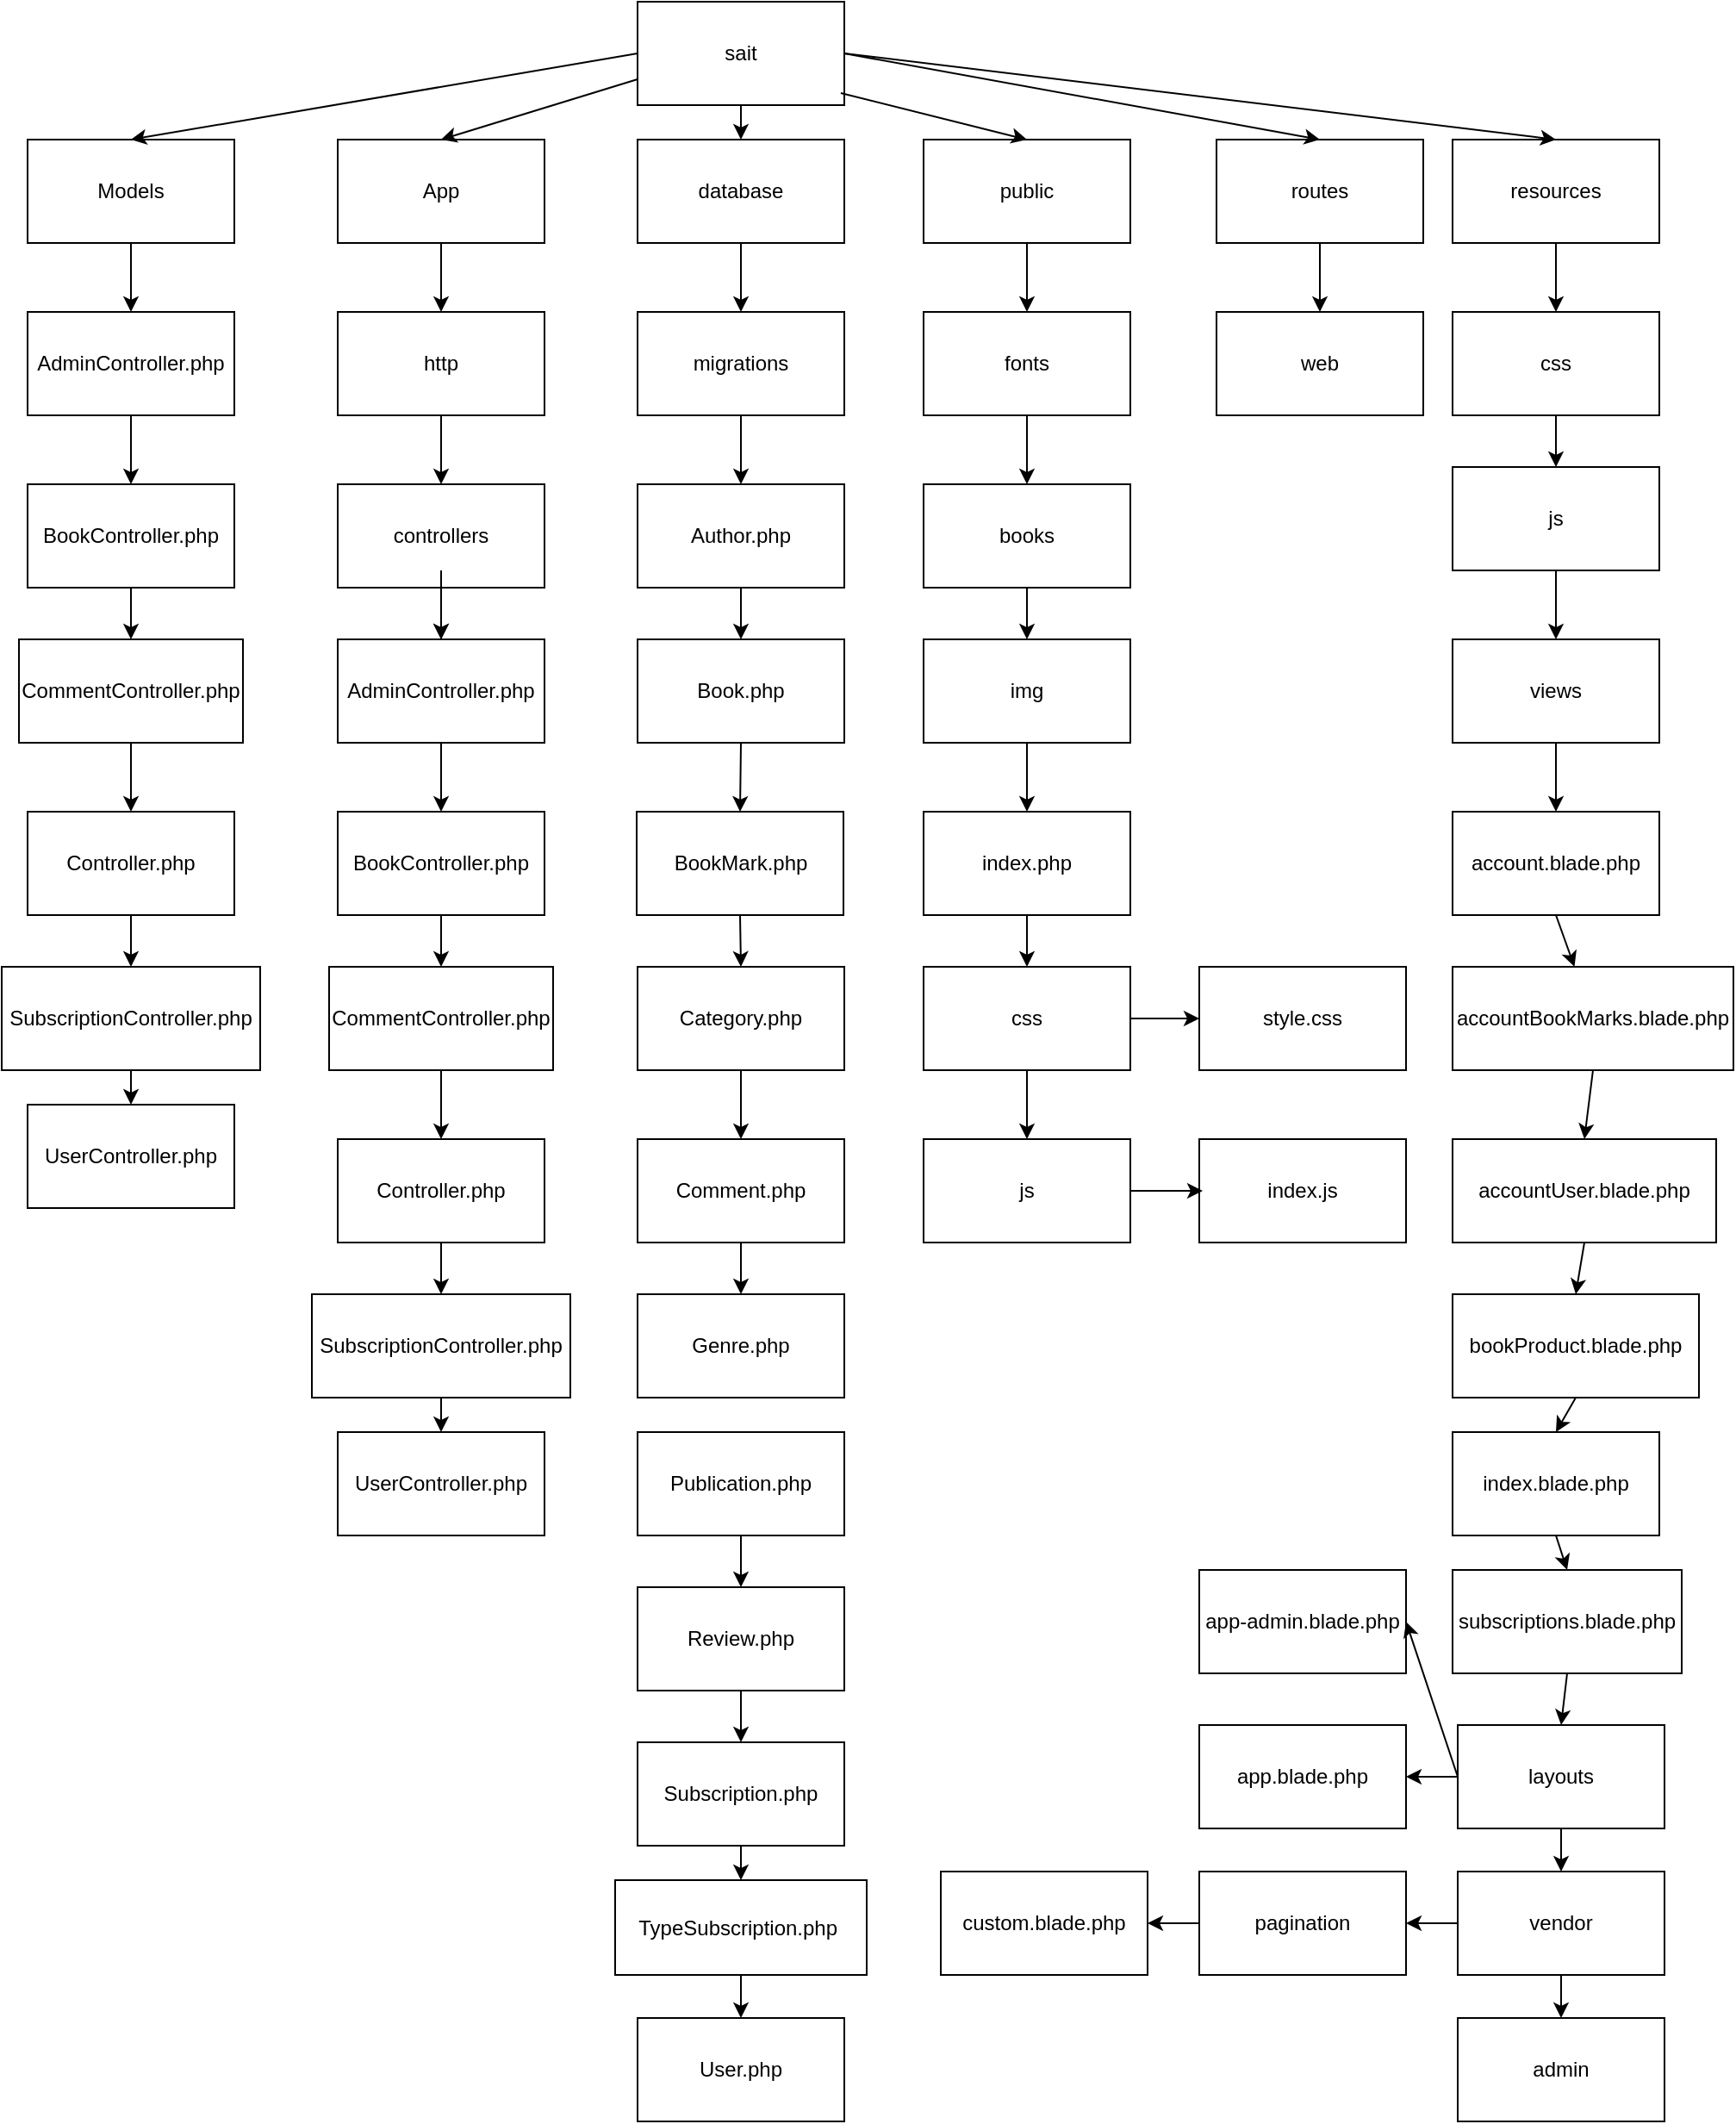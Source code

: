 <mxfile version="21.2.8" type="device">
  <diagram name="Страница 1" id="0xDSEUpRUCDkJVHBjyuL">
    <mxGraphModel dx="2336" dy="1795" grid="1" gridSize="10" guides="1" tooltips="1" connect="1" arrows="1" fold="1" page="1" pageScale="1" pageWidth="827" pageHeight="1169" math="0" shadow="0">
      <root>
        <mxCell id="0" />
        <mxCell id="1" parent="0" />
        <mxCell id="9gjydPLuYU9xZ68AukoS-1" value="routes" style="rounded=0;whiteSpace=wrap;html=1;" parent="1" vertex="1">
          <mxGeometry x="690" y="-440" width="120" height="60" as="geometry" />
        </mxCell>
        <mxCell id="9gjydPLuYU9xZ68AukoS-2" value="public" style="rounded=0;whiteSpace=wrap;html=1;" parent="1" vertex="1">
          <mxGeometry x="520" y="-440" width="120" height="60" as="geometry" />
        </mxCell>
        <mxCell id="9gjydPLuYU9xZ68AukoS-3" value="database" style="rounded=0;whiteSpace=wrap;html=1;" parent="1" vertex="1">
          <mxGeometry x="354" y="-440" width="120" height="60" as="geometry" />
        </mxCell>
        <mxCell id="9gjydPLuYU9xZ68AukoS-4" value="App" style="rounded=0;whiteSpace=wrap;html=1;" parent="1" vertex="1">
          <mxGeometry x="180" y="-440" width="120" height="60" as="geometry" />
        </mxCell>
        <mxCell id="9gjydPLuYU9xZ68AukoS-5" value="sait" style="rounded=0;whiteSpace=wrap;html=1;" parent="1" vertex="1">
          <mxGeometry x="354" y="-520" width="120" height="60" as="geometry" />
        </mxCell>
        <mxCell id="9gjydPLuYU9xZ68AukoS-8" value="web" style="rounded=0;whiteSpace=wrap;html=1;" parent="1" vertex="1">
          <mxGeometry x="690" y="-340" width="120" height="60" as="geometry" />
        </mxCell>
        <mxCell id="9gjydPLuYU9xZ68AukoS-9" value="Models" style="rounded=0;whiteSpace=wrap;html=1;" parent="1" vertex="1">
          <mxGeometry y="-440" width="120" height="60" as="geometry" />
        </mxCell>
        <mxCell id="9gjydPLuYU9xZ68AukoS-16" value="css" style="rounded=0;whiteSpace=wrap;html=1;" parent="1" vertex="1">
          <mxGeometry x="520" y="40" width="120" height="60" as="geometry" />
        </mxCell>
        <mxCell id="9gjydPLuYU9xZ68AukoS-17" value="index.php" style="rounded=0;whiteSpace=wrap;html=1;" parent="1" vertex="1">
          <mxGeometry x="520" y="-50" width="120" height="60" as="geometry" />
        </mxCell>
        <mxCell id="9gjydPLuYU9xZ68AukoS-18" value="img" style="rounded=0;whiteSpace=wrap;html=1;" parent="1" vertex="1">
          <mxGeometry x="520" y="-150" width="120" height="60" as="geometry" />
        </mxCell>
        <mxCell id="9gjydPLuYU9xZ68AukoS-19" value="books" style="rounded=0;whiteSpace=wrap;html=1;" parent="1" vertex="1">
          <mxGeometry x="520" y="-240" width="120" height="60" as="geometry" />
        </mxCell>
        <mxCell id="9gjydPLuYU9xZ68AukoS-20" value="fonts" style="rounded=0;whiteSpace=wrap;html=1;" parent="1" vertex="1">
          <mxGeometry x="520" y="-340" width="120" height="60" as="geometry" />
        </mxCell>
        <mxCell id="9gjydPLuYU9xZ68AukoS-21" value="Comment.php" style="rounded=0;whiteSpace=wrap;html=1;" parent="1" vertex="1">
          <mxGeometry x="354" y="140" width="120" height="60" as="geometry" />
        </mxCell>
        <mxCell id="9gjydPLuYU9xZ68AukoS-22" value="Category.php" style="rounded=0;whiteSpace=wrap;html=1;" parent="1" vertex="1">
          <mxGeometry x="354" y="40" width="120" height="60" as="geometry" />
        </mxCell>
        <mxCell id="9gjydPLuYU9xZ68AukoS-23" value="BookMark.php" style="rounded=0;whiteSpace=wrap;html=1;" parent="1" vertex="1">
          <mxGeometry x="353.5" y="-50" width="120" height="60" as="geometry" />
        </mxCell>
        <mxCell id="9gjydPLuYU9xZ68AukoS-24" value="Book.php" style="rounded=0;whiteSpace=wrap;html=1;" parent="1" vertex="1">
          <mxGeometry x="354" y="-150" width="120" height="60" as="geometry" />
        </mxCell>
        <mxCell id="9gjydPLuYU9xZ68AukoS-25" value="Author.php" style="rounded=0;whiteSpace=wrap;html=1;" parent="1" vertex="1">
          <mxGeometry x="354" y="-240" width="120" height="60" as="geometry" />
        </mxCell>
        <mxCell id="9gjydPLuYU9xZ68AukoS-26" value="migrations" style="rounded=0;whiteSpace=wrap;html=1;" parent="1" vertex="1">
          <mxGeometry x="354" y="-340" width="120" height="60" as="geometry" />
        </mxCell>
        <mxCell id="9gjydPLuYU9xZ68AukoS-31" value="controllers" style="rounded=0;whiteSpace=wrap;html=1;" parent="1" vertex="1">
          <mxGeometry x="180" y="-240" width="120" height="60" as="geometry" />
        </mxCell>
        <mxCell id="9gjydPLuYU9xZ68AukoS-32" value="http" style="rounded=0;whiteSpace=wrap;html=1;" parent="1" vertex="1">
          <mxGeometry x="180" y="-340" width="120" height="60" as="geometry" />
        </mxCell>
        <mxCell id="BkE0rxeejGZOGMo50cfq-1" value="" style="endArrow=classic;html=1;rounded=0;entryX=0.5;entryY=0;entryDx=0;entryDy=0;exitX=0.5;exitY=1;exitDx=0;exitDy=0;" edge="1" parent="1" source="9gjydPLuYU9xZ68AukoS-4" target="9gjydPLuYU9xZ68AukoS-32">
          <mxGeometry width="50" height="50" relative="1" as="geometry">
            <mxPoint x="390" y="-240" as="sourcePoint" />
            <mxPoint x="440" y="-290" as="targetPoint" />
          </mxGeometry>
        </mxCell>
        <mxCell id="BkE0rxeejGZOGMo50cfq-3" value="" style="endArrow=classic;html=1;rounded=0;entryX=0.5;entryY=0;entryDx=0;entryDy=0;exitX=0;exitY=0.5;exitDx=0;exitDy=0;" edge="1" parent="1" source="9gjydPLuYU9xZ68AukoS-5" target="9gjydPLuYU9xZ68AukoS-9">
          <mxGeometry width="50" height="50" relative="1" as="geometry">
            <mxPoint x="390" y="-240" as="sourcePoint" />
            <mxPoint x="440" y="-290" as="targetPoint" />
          </mxGeometry>
        </mxCell>
        <mxCell id="BkE0rxeejGZOGMo50cfq-4" value="" style="endArrow=classic;html=1;rounded=0;entryX=0.5;entryY=0;entryDx=0;entryDy=0;exitX=0;exitY=0.75;exitDx=0;exitDy=0;" edge="1" parent="1" source="9gjydPLuYU9xZ68AukoS-5" target="9gjydPLuYU9xZ68AukoS-4">
          <mxGeometry width="50" height="50" relative="1" as="geometry">
            <mxPoint x="390" y="-240" as="sourcePoint" />
            <mxPoint x="440" y="-290" as="targetPoint" />
          </mxGeometry>
        </mxCell>
        <mxCell id="BkE0rxeejGZOGMo50cfq-5" value="" style="endArrow=classic;html=1;rounded=0;entryX=0.5;entryY=0;entryDx=0;entryDy=0;exitX=0.5;exitY=1;exitDx=0;exitDy=0;" edge="1" parent="1" source="9gjydPLuYU9xZ68AukoS-5" target="9gjydPLuYU9xZ68AukoS-3">
          <mxGeometry width="50" height="50" relative="1" as="geometry">
            <mxPoint x="390" y="-240" as="sourcePoint" />
            <mxPoint x="440" y="-290" as="targetPoint" />
          </mxGeometry>
        </mxCell>
        <mxCell id="BkE0rxeejGZOGMo50cfq-6" value="" style="endArrow=classic;html=1;rounded=0;entryX=0.5;entryY=0;entryDx=0;entryDy=0;exitX=0.983;exitY=0.883;exitDx=0;exitDy=0;exitPerimeter=0;" edge="1" parent="1" source="9gjydPLuYU9xZ68AukoS-5" target="9gjydPLuYU9xZ68AukoS-2">
          <mxGeometry width="50" height="50" relative="1" as="geometry">
            <mxPoint x="390" y="-240" as="sourcePoint" />
            <mxPoint x="440" y="-290" as="targetPoint" />
          </mxGeometry>
        </mxCell>
        <mxCell id="BkE0rxeejGZOGMo50cfq-7" value="" style="endArrow=classic;html=1;rounded=0;entryX=0.5;entryY=0;entryDx=0;entryDy=0;exitX=1;exitY=0.5;exitDx=0;exitDy=0;" edge="1" parent="1" source="9gjydPLuYU9xZ68AukoS-5" target="9gjydPLuYU9xZ68AukoS-1">
          <mxGeometry width="50" height="50" relative="1" as="geometry">
            <mxPoint x="390" y="-240" as="sourcePoint" />
            <mxPoint x="440" y="-290" as="targetPoint" />
          </mxGeometry>
        </mxCell>
        <mxCell id="BkE0rxeejGZOGMo50cfq-8" value="" style="endArrow=classic;html=1;rounded=0;entryX=0.5;entryY=0;entryDx=0;entryDy=0;exitX=0.5;exitY=1;exitDx=0;exitDy=0;" edge="1" parent="1" source="9gjydPLuYU9xZ68AukoS-1" target="9gjydPLuYU9xZ68AukoS-8">
          <mxGeometry width="50" height="50" relative="1" as="geometry">
            <mxPoint x="390" y="-240" as="sourcePoint" />
            <mxPoint x="440" y="-290" as="targetPoint" />
          </mxGeometry>
        </mxCell>
        <mxCell id="BkE0rxeejGZOGMo50cfq-10" value="" style="endArrow=classic;html=1;rounded=0;entryX=0.5;entryY=0;entryDx=0;entryDy=0;exitX=0.5;exitY=1;exitDx=0;exitDy=0;" edge="1" parent="1" source="9gjydPLuYU9xZ68AukoS-31">
          <mxGeometry width="50" height="50" relative="1" as="geometry">
            <mxPoint x="390" y="-240" as="sourcePoint" />
            <mxPoint x="240" y="-150" as="targetPoint" />
          </mxGeometry>
        </mxCell>
        <mxCell id="BkE0rxeejGZOGMo50cfq-13" value="" style="endArrow=classic;html=1;rounded=0;entryX=0.5;entryY=0;entryDx=0;entryDy=0;exitX=0.5;exitY=1;exitDx=0;exitDy=0;" edge="1" parent="1" source="9gjydPLuYU9xZ68AukoS-32" target="9gjydPLuYU9xZ68AukoS-31">
          <mxGeometry width="50" height="50" relative="1" as="geometry">
            <mxPoint x="390" y="-240" as="sourcePoint" />
            <mxPoint x="440" y="-290" as="targetPoint" />
          </mxGeometry>
        </mxCell>
        <mxCell id="BkE0rxeejGZOGMo50cfq-14" value="" style="endArrow=classic;html=1;rounded=0;entryX=0.5;entryY=0;entryDx=0;entryDy=0;exitX=0.5;exitY=1;exitDx=0;exitDy=0;" edge="1" parent="1" source="9gjydPLuYU9xZ68AukoS-20" target="9gjydPLuYU9xZ68AukoS-19">
          <mxGeometry width="50" height="50" relative="1" as="geometry">
            <mxPoint x="390" y="-240" as="sourcePoint" />
            <mxPoint x="440" y="-290" as="targetPoint" />
          </mxGeometry>
        </mxCell>
        <mxCell id="BkE0rxeejGZOGMo50cfq-15" value="" style="endArrow=classic;html=1;rounded=0;entryX=0.5;entryY=0;entryDx=0;entryDy=0;exitX=0.5;exitY=1;exitDx=0;exitDy=0;" edge="1" parent="1" source="9gjydPLuYU9xZ68AukoS-2" target="9gjydPLuYU9xZ68AukoS-20">
          <mxGeometry width="50" height="50" relative="1" as="geometry">
            <mxPoint x="390" y="-240" as="sourcePoint" />
            <mxPoint x="440" y="-290" as="targetPoint" />
          </mxGeometry>
        </mxCell>
        <mxCell id="BkE0rxeejGZOGMo50cfq-16" value="" style="endArrow=classic;html=1;rounded=0;entryX=0.5;entryY=0;entryDx=0;entryDy=0;exitX=0.5;exitY=1;exitDx=0;exitDy=0;" edge="1" parent="1" source="9gjydPLuYU9xZ68AukoS-3" target="9gjydPLuYU9xZ68AukoS-26">
          <mxGeometry width="50" height="50" relative="1" as="geometry">
            <mxPoint x="390" y="-240" as="sourcePoint" />
            <mxPoint x="440" y="-290" as="targetPoint" />
          </mxGeometry>
        </mxCell>
        <mxCell id="BkE0rxeejGZOGMo50cfq-17" value="" style="endArrow=classic;html=1;rounded=0;entryX=0.5;entryY=0;entryDx=0;entryDy=0;exitX=0.5;exitY=1;exitDx=0;exitDy=0;" edge="1" parent="1" source="9gjydPLuYU9xZ68AukoS-24" target="9gjydPLuYU9xZ68AukoS-23">
          <mxGeometry width="50" height="50" relative="1" as="geometry">
            <mxPoint x="390" y="-240" as="sourcePoint" />
            <mxPoint x="440" y="-290" as="targetPoint" />
          </mxGeometry>
        </mxCell>
        <mxCell id="BkE0rxeejGZOGMo50cfq-18" value="" style="endArrow=classic;html=1;rounded=0;entryX=0.5;entryY=0;entryDx=0;entryDy=0;exitX=0.5;exitY=1;exitDx=0;exitDy=0;" edge="1" parent="1" source="9gjydPLuYU9xZ68AukoS-18" target="9gjydPLuYU9xZ68AukoS-17">
          <mxGeometry width="50" height="50" relative="1" as="geometry">
            <mxPoint x="390" y="-240" as="sourcePoint" />
            <mxPoint x="440" y="-290" as="targetPoint" />
          </mxGeometry>
        </mxCell>
        <mxCell id="BkE0rxeejGZOGMo50cfq-19" value="" style="endArrow=classic;html=1;rounded=0;entryX=0.5;entryY=0;entryDx=0;entryDy=0;exitX=0.5;exitY=1;exitDx=0;exitDy=0;" edge="1" parent="1" source="9gjydPLuYU9xZ68AukoS-19" target="9gjydPLuYU9xZ68AukoS-18">
          <mxGeometry width="50" height="50" relative="1" as="geometry">
            <mxPoint x="390" y="-240" as="sourcePoint" />
            <mxPoint x="440" y="-290" as="targetPoint" />
          </mxGeometry>
        </mxCell>
        <mxCell id="BkE0rxeejGZOGMo50cfq-20" value="" style="endArrow=classic;html=1;rounded=0;entryX=0.5;entryY=0;entryDx=0;entryDy=0;exitX=0.5;exitY=1;exitDx=0;exitDy=0;" edge="1" parent="1" source="9gjydPLuYU9xZ68AukoS-25" target="9gjydPLuYU9xZ68AukoS-24">
          <mxGeometry width="50" height="50" relative="1" as="geometry">
            <mxPoint x="390" y="-240" as="sourcePoint" />
            <mxPoint x="440" y="-290" as="targetPoint" />
          </mxGeometry>
        </mxCell>
        <mxCell id="BkE0rxeejGZOGMo50cfq-24" value="" style="endArrow=classic;html=1;rounded=0;entryX=0.5;entryY=0;entryDx=0;entryDy=0;exitX=0.5;exitY=1;exitDx=0;exitDy=0;" edge="1" parent="1" source="9gjydPLuYU9xZ68AukoS-26" target="9gjydPLuYU9xZ68AukoS-25">
          <mxGeometry width="50" height="50" relative="1" as="geometry">
            <mxPoint x="390" y="-240" as="sourcePoint" />
            <mxPoint x="440" y="-290" as="targetPoint" />
          </mxGeometry>
        </mxCell>
        <mxCell id="BkE0rxeejGZOGMo50cfq-28" value="UserController.php" style="rounded=0;whiteSpace=wrap;html=1;" vertex="1" parent="1">
          <mxGeometry x="180" y="310" width="120" height="60" as="geometry" />
        </mxCell>
        <mxCell id="BkE0rxeejGZOGMo50cfq-29" value="SubscriptionController.php" style="rounded=0;whiteSpace=wrap;html=1;" vertex="1" parent="1">
          <mxGeometry x="165" y="230" width="150" height="60" as="geometry" />
        </mxCell>
        <mxCell id="BkE0rxeejGZOGMo50cfq-30" value="Controller.php" style="rounded=0;whiteSpace=wrap;html=1;" vertex="1" parent="1">
          <mxGeometry x="180" y="140" width="120" height="60" as="geometry" />
        </mxCell>
        <mxCell id="BkE0rxeejGZOGMo50cfq-31" value="CommentController.php" style="rounded=0;whiteSpace=wrap;html=1;" vertex="1" parent="1">
          <mxGeometry x="175" y="40" width="130" height="60" as="geometry" />
        </mxCell>
        <mxCell id="BkE0rxeejGZOGMo50cfq-32" value="BookController.php" style="rounded=0;whiteSpace=wrap;html=1;" vertex="1" parent="1">
          <mxGeometry x="180" y="-50" width="120" height="60" as="geometry" />
        </mxCell>
        <mxCell id="BkE0rxeejGZOGMo50cfq-33" value="AdminController.php" style="rounded=0;whiteSpace=wrap;html=1;" vertex="1" parent="1">
          <mxGeometry x="180" y="-150" width="120" height="60" as="geometry" />
        </mxCell>
        <mxCell id="BkE0rxeejGZOGMo50cfq-34" value="" style="endArrow=classic;html=1;rounded=0;entryX=0.5;entryY=0;entryDx=0;entryDy=0;exitX=0.5;exitY=1;exitDx=0;exitDy=0;" edge="1" parent="1" target="BkE0rxeejGZOGMo50cfq-33">
          <mxGeometry width="50" height="50" relative="1" as="geometry">
            <mxPoint x="240" y="-190" as="sourcePoint" />
            <mxPoint x="620" y="-100" as="targetPoint" />
          </mxGeometry>
        </mxCell>
        <mxCell id="BkE0rxeejGZOGMo50cfq-35" value="" style="endArrow=classic;html=1;rounded=0;entryX=0.5;entryY=0;entryDx=0;entryDy=0;exitX=0.5;exitY=1;exitDx=0;exitDy=0;" edge="1" parent="1" source="BkE0rxeejGZOGMo50cfq-32" target="BkE0rxeejGZOGMo50cfq-31">
          <mxGeometry width="50" height="50" relative="1" as="geometry">
            <mxPoint x="570" y="-50" as="sourcePoint" />
            <mxPoint x="620" y="-100" as="targetPoint" />
          </mxGeometry>
        </mxCell>
        <mxCell id="BkE0rxeejGZOGMo50cfq-36" value="" style="endArrow=classic;html=1;rounded=0;entryX=0.5;entryY=0;entryDx=0;entryDy=0;exitX=0.5;exitY=1;exitDx=0;exitDy=0;" edge="1" parent="1" source="BkE0rxeejGZOGMo50cfq-33" target="BkE0rxeejGZOGMo50cfq-32">
          <mxGeometry width="50" height="50" relative="1" as="geometry">
            <mxPoint x="570" y="-50" as="sourcePoint" />
            <mxPoint x="620" y="-100" as="targetPoint" />
          </mxGeometry>
        </mxCell>
        <mxCell id="BkE0rxeejGZOGMo50cfq-37" value="" style="endArrow=classic;html=1;rounded=0;entryX=0.5;entryY=0;entryDx=0;entryDy=0;exitX=0.5;exitY=1;exitDx=0;exitDy=0;" edge="1" parent="1" source="BkE0rxeejGZOGMo50cfq-29" target="BkE0rxeejGZOGMo50cfq-28">
          <mxGeometry width="50" height="50" relative="1" as="geometry">
            <mxPoint x="570" y="250" as="sourcePoint" />
            <mxPoint x="620" y="200" as="targetPoint" />
          </mxGeometry>
        </mxCell>
        <mxCell id="BkE0rxeejGZOGMo50cfq-38" value="" style="endArrow=classic;html=1;rounded=0;exitX=0.5;exitY=1;exitDx=0;exitDy=0;entryX=0.5;entryY=0;entryDx=0;entryDy=0;" edge="1" parent="1" source="BkE0rxeejGZOGMo50cfq-30" target="BkE0rxeejGZOGMo50cfq-29">
          <mxGeometry width="50" height="50" relative="1" as="geometry">
            <mxPoint x="570" y="250" as="sourcePoint" />
            <mxPoint x="620" y="200" as="targetPoint" />
          </mxGeometry>
        </mxCell>
        <mxCell id="BkE0rxeejGZOGMo50cfq-39" value="" style="endArrow=classic;html=1;rounded=0;entryX=0.5;entryY=0;entryDx=0;entryDy=0;exitX=0.5;exitY=1;exitDx=0;exitDy=0;" edge="1" parent="1" source="BkE0rxeejGZOGMo50cfq-31" target="BkE0rxeejGZOGMo50cfq-30">
          <mxGeometry width="50" height="50" relative="1" as="geometry">
            <mxPoint x="570" y="250" as="sourcePoint" />
            <mxPoint x="620" y="200" as="targetPoint" />
          </mxGeometry>
        </mxCell>
        <mxCell id="BkE0rxeejGZOGMo50cfq-52" value="UserController.php" style="rounded=0;whiteSpace=wrap;html=1;" vertex="1" parent="1">
          <mxGeometry y="120" width="120" height="60" as="geometry" />
        </mxCell>
        <mxCell id="BkE0rxeejGZOGMo50cfq-53" value="SubscriptionController.php" style="rounded=0;whiteSpace=wrap;html=1;" vertex="1" parent="1">
          <mxGeometry x="-15" y="40" width="150" height="60" as="geometry" />
        </mxCell>
        <mxCell id="BkE0rxeejGZOGMo50cfq-54" value="Controller.php" style="rounded=0;whiteSpace=wrap;html=1;" vertex="1" parent="1">
          <mxGeometry y="-50" width="120" height="60" as="geometry" />
        </mxCell>
        <mxCell id="BkE0rxeejGZOGMo50cfq-55" value="CommentController.php" style="rounded=0;whiteSpace=wrap;html=1;" vertex="1" parent="1">
          <mxGeometry x="-5" y="-150" width="130" height="60" as="geometry" />
        </mxCell>
        <mxCell id="BkE0rxeejGZOGMo50cfq-56" value="BookController.php" style="rounded=0;whiteSpace=wrap;html=1;" vertex="1" parent="1">
          <mxGeometry y="-240" width="120" height="60" as="geometry" />
        </mxCell>
        <mxCell id="BkE0rxeejGZOGMo50cfq-57" value="AdminController.php" style="rounded=0;whiteSpace=wrap;html=1;" vertex="1" parent="1">
          <mxGeometry y="-340" width="120" height="60" as="geometry" />
        </mxCell>
        <mxCell id="BkE0rxeejGZOGMo50cfq-58" value="" style="endArrow=classic;html=1;rounded=0;entryX=0.5;entryY=0;entryDx=0;entryDy=0;exitX=0.5;exitY=1;exitDx=0;exitDy=0;" edge="1" parent="1" target="BkE0rxeejGZOGMo50cfq-57">
          <mxGeometry width="50" height="50" relative="1" as="geometry">
            <mxPoint x="60" y="-380" as="sourcePoint" />
            <mxPoint x="440" y="-290" as="targetPoint" />
          </mxGeometry>
        </mxCell>
        <mxCell id="BkE0rxeejGZOGMo50cfq-59" value="" style="endArrow=classic;html=1;rounded=0;entryX=0.5;entryY=0;entryDx=0;entryDy=0;exitX=0.5;exitY=1;exitDx=0;exitDy=0;" edge="1" parent="1" source="BkE0rxeejGZOGMo50cfq-56" target="BkE0rxeejGZOGMo50cfq-55">
          <mxGeometry width="50" height="50" relative="1" as="geometry">
            <mxPoint x="390" y="-240" as="sourcePoint" />
            <mxPoint x="440" y="-290" as="targetPoint" />
          </mxGeometry>
        </mxCell>
        <mxCell id="BkE0rxeejGZOGMo50cfq-60" value="" style="endArrow=classic;html=1;rounded=0;entryX=0.5;entryY=0;entryDx=0;entryDy=0;exitX=0.5;exitY=1;exitDx=0;exitDy=0;" edge="1" parent="1" source="BkE0rxeejGZOGMo50cfq-57" target="BkE0rxeejGZOGMo50cfq-56">
          <mxGeometry width="50" height="50" relative="1" as="geometry">
            <mxPoint x="390" y="-240" as="sourcePoint" />
            <mxPoint x="440" y="-290" as="targetPoint" />
          </mxGeometry>
        </mxCell>
        <mxCell id="BkE0rxeejGZOGMo50cfq-61" value="" style="endArrow=classic;html=1;rounded=0;entryX=0.5;entryY=0;entryDx=0;entryDy=0;exitX=0.5;exitY=1;exitDx=0;exitDy=0;" edge="1" parent="1" source="BkE0rxeejGZOGMo50cfq-53" target="BkE0rxeejGZOGMo50cfq-52">
          <mxGeometry width="50" height="50" relative="1" as="geometry">
            <mxPoint x="390" y="60" as="sourcePoint" />
            <mxPoint x="440" y="10" as="targetPoint" />
          </mxGeometry>
        </mxCell>
        <mxCell id="BkE0rxeejGZOGMo50cfq-62" value="" style="endArrow=classic;html=1;rounded=0;exitX=0.5;exitY=1;exitDx=0;exitDy=0;entryX=0.5;entryY=0;entryDx=0;entryDy=0;" edge="1" parent="1" source="BkE0rxeejGZOGMo50cfq-54" target="BkE0rxeejGZOGMo50cfq-53">
          <mxGeometry width="50" height="50" relative="1" as="geometry">
            <mxPoint x="390" y="60" as="sourcePoint" />
            <mxPoint x="440" y="10" as="targetPoint" />
          </mxGeometry>
        </mxCell>
        <mxCell id="BkE0rxeejGZOGMo50cfq-63" value="" style="endArrow=classic;html=1;rounded=0;entryX=0.5;entryY=0;entryDx=0;entryDy=0;exitX=0.5;exitY=1;exitDx=0;exitDy=0;" edge="1" parent="1" source="BkE0rxeejGZOGMo50cfq-55" target="BkE0rxeejGZOGMo50cfq-54">
          <mxGeometry width="50" height="50" relative="1" as="geometry">
            <mxPoint x="390" y="60" as="sourcePoint" />
            <mxPoint x="440" y="10" as="targetPoint" />
          </mxGeometry>
        </mxCell>
        <mxCell id="BkE0rxeejGZOGMo50cfq-65" value="TypeSubscription.php&lt;span style=&quot;white-space: pre;&quot;&gt;	&lt;/span&gt;" style="rounded=0;whiteSpace=wrap;html=1;" vertex="1" parent="1">
          <mxGeometry x="341" y="570" width="146" height="55" as="geometry" />
        </mxCell>
        <mxCell id="BkE0rxeejGZOGMo50cfq-66" value="Subscription.php" style="rounded=0;whiteSpace=wrap;html=1;" vertex="1" parent="1">
          <mxGeometry x="354" y="490" width="120" height="60" as="geometry" />
        </mxCell>
        <mxCell id="BkE0rxeejGZOGMo50cfq-67" value="Review.php" style="rounded=0;whiteSpace=wrap;html=1;" vertex="1" parent="1">
          <mxGeometry x="354" y="400" width="120" height="60" as="geometry" />
        </mxCell>
        <mxCell id="BkE0rxeejGZOGMo50cfq-68" value="Publication.php" style="rounded=0;whiteSpace=wrap;html=1;" vertex="1" parent="1">
          <mxGeometry x="354" y="310" width="120" height="60" as="geometry" />
        </mxCell>
        <mxCell id="BkE0rxeejGZOGMo50cfq-69" value="Genre.php" style="rounded=0;whiteSpace=wrap;html=1;" vertex="1" parent="1">
          <mxGeometry x="354" y="230" width="120" height="60" as="geometry" />
        </mxCell>
        <mxCell id="BkE0rxeejGZOGMo50cfq-70" value="" style="endArrow=classic;html=1;rounded=0;entryX=0.5;entryY=0;entryDx=0;entryDy=0;exitX=0.5;exitY=1;exitDx=0;exitDy=0;" edge="1" parent="1" source="9gjydPLuYU9xZ68AukoS-21" target="BkE0rxeejGZOGMo50cfq-69">
          <mxGeometry width="50" height="50" relative="1" as="geometry">
            <mxPoint x="390" y="130" as="sourcePoint" />
            <mxPoint x="440" y="80" as="targetPoint" />
          </mxGeometry>
        </mxCell>
        <mxCell id="BkE0rxeejGZOGMo50cfq-71" value="" style="endArrow=classic;html=1;rounded=0;entryX=0.5;entryY=0;entryDx=0;entryDy=0;exitX=0.5;exitY=1;exitDx=0;exitDy=0;" edge="1" parent="1" source="9gjydPLuYU9xZ68AukoS-22" target="9gjydPLuYU9xZ68AukoS-21">
          <mxGeometry width="50" height="50" relative="1" as="geometry">
            <mxPoint x="390" y="130" as="sourcePoint" />
            <mxPoint x="440" y="80" as="targetPoint" />
          </mxGeometry>
        </mxCell>
        <mxCell id="BkE0rxeejGZOGMo50cfq-72" value="" style="endArrow=classic;html=1;rounded=0;entryX=0.5;entryY=0;entryDx=0;entryDy=0;exitX=0.5;exitY=1;exitDx=0;exitDy=0;" edge="1" parent="1" source="9gjydPLuYU9xZ68AukoS-23" target="9gjydPLuYU9xZ68AukoS-22">
          <mxGeometry width="50" height="50" relative="1" as="geometry">
            <mxPoint x="390" y="130" as="sourcePoint" />
            <mxPoint x="440" y="80" as="targetPoint" />
          </mxGeometry>
        </mxCell>
        <mxCell id="BkE0rxeejGZOGMo50cfq-73" value="User.php" style="rounded=0;whiteSpace=wrap;html=1;" vertex="1" parent="1">
          <mxGeometry x="354" y="650" width="120" height="60" as="geometry" />
        </mxCell>
        <mxCell id="BkE0rxeejGZOGMo50cfq-74" value="" style="endArrow=classic;html=1;rounded=0;entryX=0.5;entryY=0;entryDx=0;entryDy=0;exitX=0.5;exitY=1;exitDx=0;exitDy=0;" edge="1" parent="1" source="9gjydPLuYU9xZ68AukoS-17" target="9gjydPLuYU9xZ68AukoS-16">
          <mxGeometry width="50" height="50" relative="1" as="geometry">
            <mxPoint x="530" y="190" as="sourcePoint" />
            <mxPoint x="580" y="140" as="targetPoint" />
          </mxGeometry>
        </mxCell>
        <mxCell id="BkE0rxeejGZOGMo50cfq-75" value="" style="endArrow=classic;html=1;rounded=0;entryX=0.5;entryY=0;entryDx=0;entryDy=0;exitX=0.5;exitY=1;exitDx=0;exitDy=0;" edge="1" parent="1" source="BkE0rxeejGZOGMo50cfq-65" target="BkE0rxeejGZOGMo50cfq-73">
          <mxGeometry width="50" height="50" relative="1" as="geometry">
            <mxPoint x="390" y="530" as="sourcePoint" />
            <mxPoint x="440" y="480" as="targetPoint" />
          </mxGeometry>
        </mxCell>
        <mxCell id="BkE0rxeejGZOGMo50cfq-76" value="" style="endArrow=classic;html=1;rounded=0;entryX=0.5;entryY=0;entryDx=0;entryDy=0;exitX=0.5;exitY=1;exitDx=0;exitDy=0;" edge="1" parent="1" source="BkE0rxeejGZOGMo50cfq-66" target="BkE0rxeejGZOGMo50cfq-65">
          <mxGeometry width="50" height="50" relative="1" as="geometry">
            <mxPoint x="390" y="530" as="sourcePoint" />
            <mxPoint x="440" y="480" as="targetPoint" />
          </mxGeometry>
        </mxCell>
        <mxCell id="BkE0rxeejGZOGMo50cfq-77" value="" style="endArrow=classic;html=1;rounded=0;entryX=0.5;entryY=0;entryDx=0;entryDy=0;exitX=0.5;exitY=1;exitDx=0;exitDy=0;" edge="1" parent="1" source="BkE0rxeejGZOGMo50cfq-67" target="BkE0rxeejGZOGMo50cfq-66">
          <mxGeometry width="50" height="50" relative="1" as="geometry">
            <mxPoint x="390" y="530" as="sourcePoint" />
            <mxPoint x="440" y="480" as="targetPoint" />
          </mxGeometry>
        </mxCell>
        <mxCell id="BkE0rxeejGZOGMo50cfq-78" value="" style="endArrow=classic;html=1;rounded=0;entryX=0.5;entryY=0;entryDx=0;entryDy=0;exitX=0.5;exitY=1;exitDx=0;exitDy=0;" edge="1" parent="1" source="BkE0rxeejGZOGMo50cfq-68" target="BkE0rxeejGZOGMo50cfq-67">
          <mxGeometry width="50" height="50" relative="1" as="geometry">
            <mxPoint x="390" y="530" as="sourcePoint" />
            <mxPoint x="440" y="480" as="targetPoint" />
          </mxGeometry>
        </mxCell>
        <mxCell id="BkE0rxeejGZOGMo50cfq-79" value="index.js" style="rounded=0;whiteSpace=wrap;html=1;" vertex="1" parent="1">
          <mxGeometry x="680" y="140" width="120" height="60" as="geometry" />
        </mxCell>
        <mxCell id="BkE0rxeejGZOGMo50cfq-80" value="style.css" style="rounded=0;whiteSpace=wrap;html=1;" vertex="1" parent="1">
          <mxGeometry x="680" y="40" width="120" height="60" as="geometry" />
        </mxCell>
        <mxCell id="BkE0rxeejGZOGMo50cfq-82" value="js" style="rounded=0;whiteSpace=wrap;html=1;" vertex="1" parent="1">
          <mxGeometry x="520" y="140" width="120" height="60" as="geometry" />
        </mxCell>
        <mxCell id="BkE0rxeejGZOGMo50cfq-83" value="" style="endArrow=classic;html=1;rounded=0;exitX=1;exitY=0.5;exitDx=0;exitDy=0;" edge="1" parent="1" source="BkE0rxeejGZOGMo50cfq-82">
          <mxGeometry width="50" height="50" relative="1" as="geometry">
            <mxPoint x="650" y="140" as="sourcePoint" />
            <mxPoint x="682" y="170" as="targetPoint" />
          </mxGeometry>
        </mxCell>
        <mxCell id="BkE0rxeejGZOGMo50cfq-85" value="" style="endArrow=classic;html=1;rounded=0;entryX=0.5;entryY=0;entryDx=0;entryDy=0;exitX=0.5;exitY=1;exitDx=0;exitDy=0;" edge="1" parent="1" source="9gjydPLuYU9xZ68AukoS-16" target="BkE0rxeejGZOGMo50cfq-82">
          <mxGeometry width="50" height="50" relative="1" as="geometry">
            <mxPoint x="650" y="140" as="sourcePoint" />
            <mxPoint x="700" y="90" as="targetPoint" />
          </mxGeometry>
        </mxCell>
        <mxCell id="BkE0rxeejGZOGMo50cfq-86" value="" style="endArrow=classic;html=1;rounded=0;entryX=0;entryY=0.5;entryDx=0;entryDy=0;exitX=1;exitY=0.5;exitDx=0;exitDy=0;" edge="1" parent="1" source="9gjydPLuYU9xZ68AukoS-16" target="BkE0rxeejGZOGMo50cfq-80">
          <mxGeometry width="50" height="50" relative="1" as="geometry">
            <mxPoint x="650" y="140" as="sourcePoint" />
            <mxPoint x="700" y="90" as="targetPoint" />
          </mxGeometry>
        </mxCell>
        <mxCell id="BkE0rxeejGZOGMo50cfq-94" value="resources" style="rounded=0;whiteSpace=wrap;html=1;" vertex="1" parent="1">
          <mxGeometry x="827" y="-440" width="120" height="60" as="geometry" />
        </mxCell>
        <mxCell id="BkE0rxeejGZOGMo50cfq-111" value="js" style="rounded=0;whiteSpace=wrap;html=1;" vertex="1" parent="1">
          <mxGeometry x="827" y="-250" width="120" height="60" as="geometry" />
        </mxCell>
        <mxCell id="BkE0rxeejGZOGMo50cfq-113" value="css" style="rounded=0;whiteSpace=wrap;html=1;" vertex="1" parent="1">
          <mxGeometry x="827" y="-340" width="120" height="60" as="geometry" />
        </mxCell>
        <mxCell id="BkE0rxeejGZOGMo50cfq-114" value="accountBookMarks.blade.php" style="rounded=0;whiteSpace=wrap;html=1;" vertex="1" parent="1">
          <mxGeometry x="827" y="40" width="163" height="60" as="geometry" />
        </mxCell>
        <mxCell id="BkE0rxeejGZOGMo50cfq-115" value="account.blade.php" style="rounded=0;whiteSpace=wrap;html=1;" vertex="1" parent="1">
          <mxGeometry x="827" y="-50" width="120" height="60" as="geometry" />
        </mxCell>
        <mxCell id="BkE0rxeejGZOGMo50cfq-116" value="views" style="rounded=0;whiteSpace=wrap;html=1;" vertex="1" parent="1">
          <mxGeometry x="827" y="-150" width="120" height="60" as="geometry" />
        </mxCell>
        <mxCell id="BkE0rxeejGZOGMo50cfq-117" value="" style="endArrow=classic;html=1;rounded=0;entryX=0.5;entryY=0;entryDx=0;entryDy=0;exitX=0.5;exitY=1;exitDx=0;exitDy=0;" edge="1" parent="1" source="BkE0rxeejGZOGMo50cfq-116" target="BkE0rxeejGZOGMo50cfq-115">
          <mxGeometry width="50" height="50" relative="1" as="geometry">
            <mxPoint x="850" y="-260" as="sourcePoint" />
            <mxPoint x="900" y="-310" as="targetPoint" />
          </mxGeometry>
        </mxCell>
        <mxCell id="BkE0rxeejGZOGMo50cfq-118" value="" style="endArrow=classic;html=1;rounded=0;entryX=0.5;entryY=0;entryDx=0;entryDy=0;exitX=0.5;exitY=1;exitDx=0;exitDy=0;" edge="1" parent="1" source="BkE0rxeejGZOGMo50cfq-111" target="BkE0rxeejGZOGMo50cfq-116">
          <mxGeometry width="50" height="50" relative="1" as="geometry">
            <mxPoint x="850" y="-260" as="sourcePoint" />
            <mxPoint x="900" y="-310" as="targetPoint" />
          </mxGeometry>
        </mxCell>
        <mxCell id="BkE0rxeejGZOGMo50cfq-119" value="" style="endArrow=classic;html=1;rounded=0;entryX=0.5;entryY=0;entryDx=0;entryDy=0;exitX=0.5;exitY=1;exitDx=0;exitDy=0;" edge="1" parent="1" source="BkE0rxeejGZOGMo50cfq-113" target="BkE0rxeejGZOGMo50cfq-111">
          <mxGeometry width="50" height="50" relative="1" as="geometry">
            <mxPoint x="850" y="-260" as="sourcePoint" />
            <mxPoint x="900" y="-310" as="targetPoint" />
          </mxGeometry>
        </mxCell>
        <mxCell id="BkE0rxeejGZOGMo50cfq-120" value="" style="endArrow=classic;html=1;rounded=0;entryX=0.5;entryY=0;entryDx=0;entryDy=0;exitX=0.5;exitY=1;exitDx=0;exitDy=0;" edge="1" parent="1" source="BkE0rxeejGZOGMo50cfq-94" target="BkE0rxeejGZOGMo50cfq-113">
          <mxGeometry width="50" height="50" relative="1" as="geometry">
            <mxPoint x="850" y="-260" as="sourcePoint" />
            <mxPoint x="900" y="-310" as="targetPoint" />
          </mxGeometry>
        </mxCell>
        <mxCell id="BkE0rxeejGZOGMo50cfq-121" value="" style="endArrow=classic;html=1;rounded=0;entryX=0.5;entryY=0;entryDx=0;entryDy=0;exitX=1;exitY=0.5;exitDx=0;exitDy=0;" edge="1" parent="1" source="9gjydPLuYU9xZ68AukoS-5" target="BkE0rxeejGZOGMo50cfq-94">
          <mxGeometry width="50" height="50" relative="1" as="geometry">
            <mxPoint x="850" y="-260" as="sourcePoint" />
            <mxPoint x="900" y="-310" as="targetPoint" />
          </mxGeometry>
        </mxCell>
        <mxCell id="BkE0rxeejGZOGMo50cfq-122" value="subscriptions.blade.php" style="rounded=0;whiteSpace=wrap;html=1;" vertex="1" parent="1">
          <mxGeometry x="827" y="390" width="133" height="60" as="geometry" />
        </mxCell>
        <mxCell id="BkE0rxeejGZOGMo50cfq-123" value="index.blade.php" style="rounded=0;whiteSpace=wrap;html=1;" vertex="1" parent="1">
          <mxGeometry x="827" y="310" width="120" height="60" as="geometry" />
        </mxCell>
        <mxCell id="BkE0rxeejGZOGMo50cfq-124" value="bookProduct.blade.php" style="rounded=0;whiteSpace=wrap;html=1;" vertex="1" parent="1">
          <mxGeometry x="827" y="230" width="143" height="60" as="geometry" />
        </mxCell>
        <mxCell id="BkE0rxeejGZOGMo50cfq-125" value="accountUser.blade.php" style="rounded=0;whiteSpace=wrap;html=1;" vertex="1" parent="1">
          <mxGeometry x="827" y="140" width="153" height="60" as="geometry" />
        </mxCell>
        <mxCell id="BkE0rxeejGZOGMo50cfq-126" value="" style="endArrow=classic;html=1;rounded=0;entryX=0.5;entryY=0;entryDx=0;entryDy=0;exitX=0.5;exitY=1;exitDx=0;exitDy=0;" edge="1" parent="1" source="BkE0rxeejGZOGMo50cfq-124" target="BkE0rxeejGZOGMo50cfq-123">
          <mxGeometry width="50" height="50" relative="1" as="geometry">
            <mxPoint x="850" y="240" as="sourcePoint" />
            <mxPoint x="900" y="190" as="targetPoint" />
          </mxGeometry>
        </mxCell>
        <mxCell id="BkE0rxeejGZOGMo50cfq-127" value="" style="endArrow=classic;html=1;rounded=0;entryX=0.5;entryY=0;entryDx=0;entryDy=0;exitX=0.5;exitY=1;exitDx=0;exitDy=0;" edge="1" parent="1" source="BkE0rxeejGZOGMo50cfq-125" target="BkE0rxeejGZOGMo50cfq-124">
          <mxGeometry width="50" height="50" relative="1" as="geometry">
            <mxPoint x="850" y="240" as="sourcePoint" />
            <mxPoint x="900" y="190" as="targetPoint" />
          </mxGeometry>
        </mxCell>
        <mxCell id="BkE0rxeejGZOGMo50cfq-128" value="" style="endArrow=classic;html=1;rounded=0;entryX=0.5;entryY=0;entryDx=0;entryDy=0;exitX=0.5;exitY=1;exitDx=0;exitDy=0;" edge="1" parent="1" source="BkE0rxeejGZOGMo50cfq-114" target="BkE0rxeejGZOGMo50cfq-125">
          <mxGeometry width="50" height="50" relative="1" as="geometry">
            <mxPoint x="850" y="240" as="sourcePoint" />
            <mxPoint x="900" y="190" as="targetPoint" />
          </mxGeometry>
        </mxCell>
        <mxCell id="BkE0rxeejGZOGMo50cfq-129" value="" style="endArrow=classic;html=1;rounded=0;exitX=0.5;exitY=1;exitDx=0;exitDy=0;" edge="1" parent="1" source="BkE0rxeejGZOGMo50cfq-115" target="BkE0rxeejGZOGMo50cfq-114">
          <mxGeometry width="50" height="50" relative="1" as="geometry">
            <mxPoint x="850" y="240" as="sourcePoint" />
            <mxPoint x="900" y="190" as="targetPoint" />
          </mxGeometry>
        </mxCell>
        <mxCell id="BkE0rxeejGZOGMo50cfq-130" value="" style="endArrow=classic;html=1;rounded=0;entryX=0.5;entryY=0;entryDx=0;entryDy=0;exitX=0.5;exitY=1;exitDx=0;exitDy=0;" edge="1" parent="1" source="BkE0rxeejGZOGMo50cfq-123" target="BkE0rxeejGZOGMo50cfq-122">
          <mxGeometry width="50" height="50" relative="1" as="geometry">
            <mxPoint x="850" y="340" as="sourcePoint" />
            <mxPoint x="900" y="290" as="targetPoint" />
          </mxGeometry>
        </mxCell>
        <mxCell id="BkE0rxeejGZOGMo50cfq-131" value="pagination" style="rounded=0;whiteSpace=wrap;html=1;" vertex="1" parent="1">
          <mxGeometry x="680" y="565" width="120" height="60" as="geometry" />
        </mxCell>
        <mxCell id="BkE0rxeejGZOGMo50cfq-132" value="app-admin.blade.php" style="rounded=0;whiteSpace=wrap;html=1;" vertex="1" parent="1">
          <mxGeometry x="680" y="390" width="120" height="60" as="geometry" />
        </mxCell>
        <mxCell id="BkE0rxeejGZOGMo50cfq-133" value="app.blade.php" style="rounded=0;whiteSpace=wrap;html=1;" vertex="1" parent="1">
          <mxGeometry x="680" y="480" width="120" height="60" as="geometry" />
        </mxCell>
        <mxCell id="BkE0rxeejGZOGMo50cfq-134" value="admin" style="rounded=0;whiteSpace=wrap;html=1;" vertex="1" parent="1">
          <mxGeometry x="830" y="650" width="120" height="60" as="geometry" />
        </mxCell>
        <mxCell id="BkE0rxeejGZOGMo50cfq-135" value="vendor" style="rounded=0;whiteSpace=wrap;html=1;" vertex="1" parent="1">
          <mxGeometry x="830" y="565" width="120" height="60" as="geometry" />
        </mxCell>
        <mxCell id="BkE0rxeejGZOGMo50cfq-136" value="layouts" style="rounded=0;whiteSpace=wrap;html=1;" vertex="1" parent="1">
          <mxGeometry x="830" y="480" width="120" height="60" as="geometry" />
        </mxCell>
        <mxCell id="BkE0rxeejGZOGMo50cfq-137" value="" style="endArrow=classic;html=1;rounded=0;entryX=1;entryY=0.5;entryDx=0;entryDy=0;exitX=0;exitY=0.5;exitDx=0;exitDy=0;" edge="1" parent="1" source="BkE0rxeejGZOGMo50cfq-136" target="BkE0rxeejGZOGMo50cfq-133">
          <mxGeometry width="50" height="50" relative="1" as="geometry">
            <mxPoint x="870" y="530" as="sourcePoint" />
            <mxPoint x="920" y="480" as="targetPoint" />
          </mxGeometry>
        </mxCell>
        <mxCell id="BkE0rxeejGZOGMo50cfq-138" value="" style="endArrow=classic;html=1;rounded=0;exitX=0;exitY=0.5;exitDx=0;exitDy=0;entryX=1;entryY=0.5;entryDx=0;entryDy=0;" edge="1" parent="1" source="BkE0rxeejGZOGMo50cfq-136" target="BkE0rxeejGZOGMo50cfq-132">
          <mxGeometry width="50" height="50" relative="1" as="geometry">
            <mxPoint x="870" y="530" as="sourcePoint" />
            <mxPoint x="920" y="480" as="targetPoint" />
          </mxGeometry>
        </mxCell>
        <mxCell id="BkE0rxeejGZOGMo50cfq-139" value="" style="endArrow=classic;html=1;rounded=0;entryX=0.5;entryY=0;entryDx=0;entryDy=0;exitX=0.5;exitY=1;exitDx=0;exitDy=0;" edge="1" parent="1" source="BkE0rxeejGZOGMo50cfq-122" target="BkE0rxeejGZOGMo50cfq-136">
          <mxGeometry width="50" height="50" relative="1" as="geometry">
            <mxPoint x="870" y="530" as="sourcePoint" />
            <mxPoint x="920" y="480" as="targetPoint" />
          </mxGeometry>
        </mxCell>
        <mxCell id="BkE0rxeejGZOGMo50cfq-140" value="custom.blade.php" style="rounded=0;whiteSpace=wrap;html=1;" vertex="1" parent="1">
          <mxGeometry x="530" y="565" width="120" height="60" as="geometry" />
        </mxCell>
        <mxCell id="BkE0rxeejGZOGMo50cfq-141" value="" style="endArrow=classic;html=1;rounded=0;entryX=1;entryY=0.5;entryDx=0;entryDy=0;exitX=0;exitY=0.5;exitDx=0;exitDy=0;" edge="1" parent="1" source="BkE0rxeejGZOGMo50cfq-131" target="BkE0rxeejGZOGMo50cfq-140">
          <mxGeometry width="50" height="50" relative="1" as="geometry">
            <mxPoint x="790" y="680" as="sourcePoint" />
            <mxPoint x="840" y="630" as="targetPoint" />
          </mxGeometry>
        </mxCell>
        <mxCell id="BkE0rxeejGZOGMo50cfq-142" value="" style="endArrow=classic;html=1;rounded=0;entryX=1;entryY=0.5;entryDx=0;entryDy=0;exitX=0;exitY=0.5;exitDx=0;exitDy=0;" edge="1" parent="1" source="BkE0rxeejGZOGMo50cfq-135" target="BkE0rxeejGZOGMo50cfq-131">
          <mxGeometry width="50" height="50" relative="1" as="geometry">
            <mxPoint x="790" y="680" as="sourcePoint" />
            <mxPoint x="840" y="630" as="targetPoint" />
          </mxGeometry>
        </mxCell>
        <mxCell id="BkE0rxeejGZOGMo50cfq-143" value="" style="endArrow=classic;html=1;rounded=0;entryX=0.5;entryY=0;entryDx=0;entryDy=0;" edge="1" parent="1" source="BkE0rxeejGZOGMo50cfq-135" target="BkE0rxeejGZOGMo50cfq-134">
          <mxGeometry width="50" height="50" relative="1" as="geometry">
            <mxPoint x="790" y="680" as="sourcePoint" />
            <mxPoint x="840" y="630" as="targetPoint" />
          </mxGeometry>
        </mxCell>
        <mxCell id="BkE0rxeejGZOGMo50cfq-144" value="" style="endArrow=classic;html=1;rounded=0;entryX=0.5;entryY=0;entryDx=0;entryDy=0;exitX=0.5;exitY=1;exitDx=0;exitDy=0;" edge="1" parent="1" source="BkE0rxeejGZOGMo50cfq-136" target="BkE0rxeejGZOGMo50cfq-135">
          <mxGeometry width="50" height="50" relative="1" as="geometry">
            <mxPoint x="790" y="680" as="sourcePoint" />
            <mxPoint x="840" y="630" as="targetPoint" />
          </mxGeometry>
        </mxCell>
      </root>
    </mxGraphModel>
  </diagram>
</mxfile>
